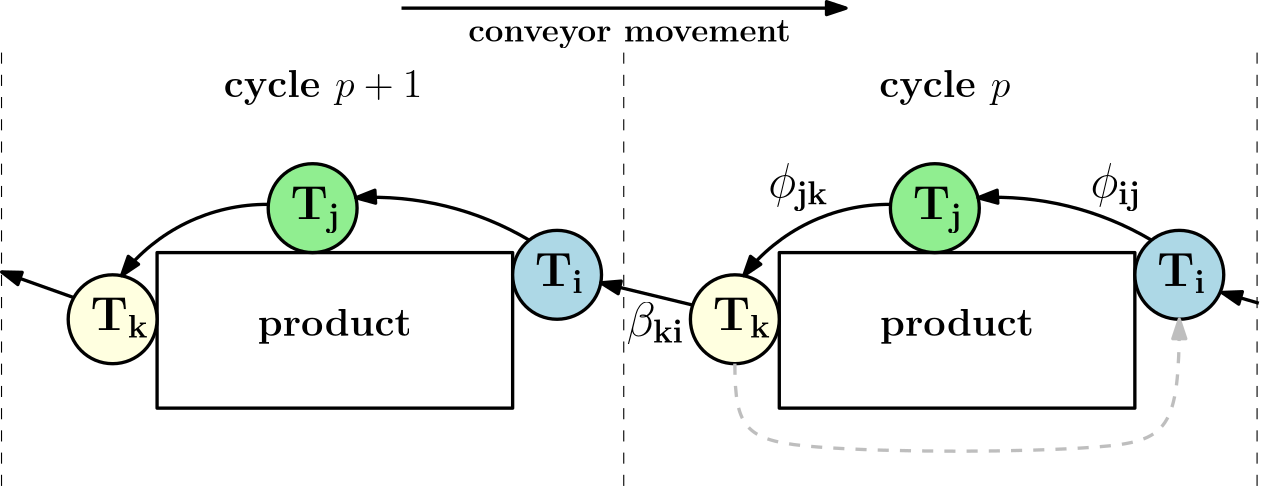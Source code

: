 <?xml version="1.0"?>
<!DOCTYPE ipe SYSTEM "ipe.dtd">
<ipe version="70206" creator="Ipe 7.2.7">
<info created="D:20170509132937" modified="D:20170524082345"/>
<ipestyle name="basic">
<symbol name="arrow/arc(spx)">
<path stroke="sym-stroke" fill="sym-stroke" pen="sym-pen">
0 0 m
-1 0.333 l
-1 -0.333 l
h
</path>
</symbol>
<symbol name="arrow/farc(spx)">
<path stroke="sym-stroke" fill="white" pen="sym-pen">
0 0 m
-1 0.333 l
-1 -0.333 l
h
</path>
</symbol>
<symbol name="arrow/ptarc(spx)">
<path stroke="sym-stroke" fill="sym-stroke" pen="sym-pen">
0 0 m
-1 0.333 l
-0.8 0 l
-1 -0.333 l
h
</path>
</symbol>
<symbol name="arrow/fptarc(spx)">
<path stroke="sym-stroke" fill="white" pen="sym-pen">
0 0 m
-1 0.333 l
-0.8 0 l
-1 -0.333 l
h
</path>
</symbol>
<symbol name="mark/circle(sx)" transformations="translations">
<path fill="sym-stroke">
0.6 0 0 0.6 0 0 e
0.4 0 0 0.4 0 0 e
</path>
</symbol>
<symbol name="mark/disk(sx)" transformations="translations">
<path fill="sym-stroke">
0.6 0 0 0.6 0 0 e
</path>
</symbol>
<symbol name="mark/fdisk(sfx)" transformations="translations">
<group>
<path fill="sym-fill">
0.5 0 0 0.5 0 0 e
</path>
<path fill="sym-stroke" fillrule="eofill">
0.6 0 0 0.6 0 0 e
0.4 0 0 0.4 0 0 e
</path>
</group>
</symbol>
<symbol name="mark/box(sx)" transformations="translations">
<path fill="sym-stroke" fillrule="eofill">
-0.6 -0.6 m
0.6 -0.6 l
0.6 0.6 l
-0.6 0.6 l
h
-0.4 -0.4 m
0.4 -0.4 l
0.4 0.4 l
-0.4 0.4 l
h
</path>
</symbol>
<symbol name="mark/square(sx)" transformations="translations">
<path fill="sym-stroke">
-0.6 -0.6 m
0.6 -0.6 l
0.6 0.6 l
-0.6 0.6 l
h
</path>
</symbol>
<symbol name="mark/fsquare(sfx)" transformations="translations">
<group>
<path fill="sym-fill">
-0.5 -0.5 m
0.5 -0.5 l
0.5 0.5 l
-0.5 0.5 l
h
</path>
<path fill="sym-stroke" fillrule="eofill">
-0.6 -0.6 m
0.6 -0.6 l
0.6 0.6 l
-0.6 0.6 l
h
-0.4 -0.4 m
0.4 -0.4 l
0.4 0.4 l
-0.4 0.4 l
h
</path>
</group>
</symbol>
<symbol name="mark/cross(sx)" transformations="translations">
<group>
<path fill="sym-stroke">
-0.43 -0.57 m
0.57 0.43 l
0.43 0.57 l
-0.57 -0.43 l
h
</path>
<path fill="sym-stroke">
-0.43 0.57 m
0.57 -0.43 l
0.43 -0.57 l
-0.57 0.43 l
h
</path>
</group>
</symbol>
<symbol name="arrow/fnormal(spx)">
<path stroke="sym-stroke" fill="white" pen="sym-pen">
0 0 m
-1 0.333 l
-1 -0.333 l
h
</path>
</symbol>
<symbol name="arrow/pointed(spx)">
<path stroke="sym-stroke" fill="sym-stroke" pen="sym-pen">
0 0 m
-1 0.333 l
-0.8 0 l
-1 -0.333 l
h
</path>
</symbol>
<symbol name="arrow/fpointed(spx)">
<path stroke="sym-stroke" fill="white" pen="sym-pen">
0 0 m
-1 0.333 l
-0.8 0 l
-1 -0.333 l
h
</path>
</symbol>
<symbol name="arrow/linear(spx)">
<path stroke="sym-stroke" pen="sym-pen">
-1 0.333 m
0 0 l
-1 -0.333 l
</path>
</symbol>
<symbol name="arrow/fdouble(spx)">
<path stroke="sym-stroke" fill="white" pen="sym-pen">
0 0 m
-1 0.333 l
-1 -0.333 l
h
-1 0 m
-2 0.333 l
-2 -0.333 l
h
</path>
</symbol>
<symbol name="arrow/double(spx)">
<path stroke="sym-stroke" fill="sym-stroke" pen="sym-pen">
0 0 m
-1 0.333 l
-1 -0.333 l
h
-1 0 m
-2 0.333 l
-2 -0.333 l
h
</path>
</symbol>
<pen name="heavier" value="0.8"/>
<pen name="fat" value="1.2"/>
<pen name="ultrafat" value="2"/>
<symbolsize name="large" value="5"/>
<symbolsize name="small" value="2"/>
<symbolsize name="tiny" value="1.1"/>
<arrowsize name="large" value="10"/>
<arrowsize name="small" value="5"/>
<arrowsize name="tiny" value="3"/>
<color name="red" value="1 0 0"/>
<color name="green" value="0 1 0"/>
<color name="blue" value="0 0 1"/>
<color name="yellow" value="1 1 0"/>
<color name="orange" value="1 0.647 0"/>
<color name="gold" value="1 0.843 0"/>
<color name="purple" value="0.627 0.125 0.941"/>
<color name="gray" value="0.745"/>
<color name="brown" value="0.647 0.165 0.165"/>
<color name="navy" value="0 0 0.502"/>
<color name="pink" value="1 0.753 0.796"/>
<color name="seagreen" value="0.18 0.545 0.341"/>
<color name="turquoise" value="0.251 0.878 0.816"/>
<color name="violet" value="0.933 0.51 0.933"/>
<color name="darkblue" value="0 0 0.545"/>
<color name="darkcyan" value="0 0.545 0.545"/>
<color name="darkgray" value="0.663"/>
<color name="darkgreen" value="0 0.392 0"/>
<color name="darkmagenta" value="0.545 0 0.545"/>
<color name="darkorange" value="1 0.549 0"/>
<color name="darkred" value="0.545 0 0"/>
<color name="lightblue" value="0.678 0.847 0.902"/>
<color name="lightcyan" value="0.878 1 1"/>
<color name="lightgray" value="0.827"/>
<color name="lightgreen" value="0.565 0.933 0.565"/>
<color name="lightyellow" value="1 1 0.878"/>
<dashstyle name="dashed" value="[4] 0"/>
<dashstyle name="dotted" value="[1 3] 0"/>
<dashstyle name="dash dotted" value="[4 2 1 2] 0"/>
<dashstyle name="dash dot dotted" value="[4 2 1 2 1 2] 0"/>
<textsize name="large" value="\large"/>
<textsize name="Large" value="\Large"/>
<textsize name="LARGE" value="\LARGE"/>
<textsize name="huge" value="\huge"/>
<textsize name="Huge" value="\Huge"/>
<textsize name="small" value="\small"/>
<textsize name="footnote" value="\footnotesize"/>
<textsize name="tiny" value="\tiny"/>
<textstyle name="center" begin="\begin{center}" end="\end{center}"/>
<textstyle name="itemize" begin="\begin{itemize}" end="\end{itemize}"/>
<textstyle name="item" begin="\begin{itemize}\item{}" end="\end{itemize}"/>
<gridsize name="4 pts" value="4"/>
<gridsize name="8 pts (~3 mm)" value="8"/>
<gridsize name="16 pts (~6 mm)" value="16"/>
<gridsize name="32 pts (~12 mm)" value="32"/>
<gridsize name="10 pts (~3.5 mm)" value="10"/>
<gridsize name="20 pts (~7 mm)" value="20"/>
<gridsize name="14 pts (~5 mm)" value="14"/>
<gridsize name="28 pts (~10 mm)" value="28"/>
<gridsize name="56 pts (~20 mm)" value="56"/>
<anglesize name="90 deg" value="90"/>
<anglesize name="60 deg" value="60"/>
<anglesize name="45 deg" value="45"/>
<anglesize name="30 deg" value="30"/>
<anglesize name="22.5 deg" value="22.5"/>
<opacity name="10%" value="0.1"/>
<opacity name="30%" value="0.3"/>
<opacity name="50%" value="0.5"/>
<opacity name="75%" value="0.75"/>
<tiling name="falling" angle="-60" step="4" width="1"/>
<tiling name="rising" angle="30" step="4" width="1"/>
</ipestyle>
<page>
<layer name="alpha"/>
<view layers="alpha" active="alpha"/>
<path layer="alpha" stroke="black" dash="dashed">
288 800 m
288 640 l
</path>
<path matrix="1 0 0 1 228 0" stroke="black" dash="dashed">
288 800 m
288 640 l
</path>
<path matrix="1 0 0 1 -224 0" stroke="black" dash="dashed">
288 800 m
288 640 l
</path>
<path matrix="1 0 0 1 232 0" stroke="black" pen="fat">
112 672 m
112 728 l
240 728 l
240 672 l
h
</path>
<path matrix="1 0 0 1 8 0" stroke="black" fill="lightblue" pen="fat">
16 0 0 16 480 720 e
</path>
<path stroke="black" fill="lightgreen" pen="fat">
16 0 0 16 400 744 e
</path>
<path matrix="1 0 0 1 8 -8" stroke="black" fill="lightyellow" pen="fat">
16 0 0 16 320 712 e
</path>
<text matrix="1 0 0 1 0 -4" transformations="translations" pos="480 720" stroke="black" type="label" width="17.704" height="11.814" depth="2.58" valign="baseline" size="LARGE" style="math">\bf{T_i}</text>
<text matrix="1 0 0 1 -88 20" transformations="translations" pos="480 720" stroke="black" type="label" width="18.077" height="11.809" depth="4.91" valign="baseline" size="LARGE" style="math">\bf{T_j}</text>
<text matrix="1 0 0 1 -160 -20" transformations="translations" pos="480 720" stroke="black" type="label" width="21.066" height="11.814" depth="2.58" valign="baseline" size="LARGE" style="math">\bf{T_k}</text>
<path matrix="1 0 0 1 8 0" stroke="black" pen="fat" arrow="normal/normal">
469.976 732.471 m
110.657 0 0 110.657 413.596 637.254 407.555 747.746 a
</path>
<path matrix="1 0 0 1 8 0" stroke="black" pen="fat" arrow="normal/normal">
376.057 745.35 m
66.0574 0 0 66.0574 375.472 679.295 323.196 719.678 a
</path>
<text matrix="1 0 0 1 8 0" transformations="translations" pos="448 748" stroke="black" type="label" width="18.32" height="11.952" depth="4.91" valign="baseline" size="LARGE" style="math">\bf{\phi_{ij}}</text>
<text matrix="1 0 0 1 -108 0" transformations="translations" pos="448 748" stroke="black" type="label" width="21.683" height="11.952" depth="4.91" valign="baseline" size="LARGE" style="math">\bf{\phi_{jk}}</text>
<text matrix="1 0 0 1 -16 0" transformations="translations" pos="396 784" stroke="black" type="label" width="47.141" height="9.962" depth="2.79" valign="baseline" size="Large">\bf{cycle $p$}</text>
<path matrix="1 0 0 1 8 0" stroke="black" pen="fat">
112 672 m
112 728 l
240 728 l
240 672 l
h
</path>
<path matrix="1 0 0 1 -216 0" stroke="black" fill="lightblue" pen="fat">
16 0 0 16 480 720 e
</path>
<path matrix="1 0 0 1 -224 0" stroke="black" fill="lightgreen" pen="fat">
16 0 0 16 400 744 e
</path>
<path matrix="1 0 0 1 -216 -8" stroke="black" fill="lightyellow" pen="fat">
16 0 0 16 320 712 e
</path>
<text matrix="1 0 0 1 -224 -4" transformations="translations" pos="480 720" stroke="black" type="label" width="17.704" height="11.814" depth="2.58" valign="baseline" size="LARGE" style="math">\bf{T_i}</text>
<text matrix="1 0 0 1 -312 20" transformations="translations" pos="480 720" stroke="black" type="label" width="18.077" height="11.809" depth="4.91" valign="baseline" size="LARGE" style="math">\bf{T_j}</text>
<text matrix="1 0 0 1 -384 -20" transformations="translations" pos="480 720" stroke="black" type="label" width="21.066" height="11.814" depth="2.58" valign="baseline" size="LARGE" style="math">\bf{T_k}</text>
<path matrix="1 0 0 1 -216 0" stroke="black" pen="fat" arrow="normal/normal">
469.976 732.471 m
110.657 0 0 110.657 413.596 637.254 407.555 747.746 a
</path>
<path matrix="1 0 0 1 -216 0" stroke="black" pen="fat" arrow="normal/normal">
376.057 745.35 m
66.0574 0 0 66.0574 375.472 679.295 323.196 719.678 a
</path>
<text matrix="1 0 0 1 -252 0" transformations="translations" pos="396 784" stroke="black" type="label" width="71.467" height="9.962" depth="2.79" valign="baseline" size="Large">\bf{cycle $p+1$}</text>
<path stroke="black" pen="fat" arrow="normal/normal">
312.835 709.1 m
279.738 717.115 l
</path>
<text matrix="1 0 0 1 -159.009 -49.8155" transformations="translations" pos="448 748" stroke="black" type="label" width="20.849" height="11.953" depth="3.35" valign="baseline" size="LARGE" style="math">\bf{\beta_{ki}}</text>
<path matrix="0.788883 0 0 1.15921 -156.628 -110.259" stroke="black" pen="fat" arrow="normal/normal">
312.835 709.1 m
279.738 717.115 l
</path>
<path matrix="0.401777 0 0 0.482884 390.933 367.358" stroke="black" pen="fat" arrow="normal/normal">
312.835 709.1 m
279.738 717.115 l
</path>
<path stroke="gray" dash="dashed" pen="fat" arrow="normal/normal">
328 688 m
328 664
336 656
480 656
488 664
488 704 c
</path>
<path matrix="0.909091 0 0 1 33.4545 0" stroke="black" pen="fat" arrow="normal/normal">
192 816 m
368 816 l
</path>
<text matrix="1 0 0 1 -164 20" transformations="translations" pos="396 784" stroke="black" type="label" width="116.182" height="7.595" depth="2.32" valign="baseline" size="large">\bf{conveyor movement}</text>
<text matrix="1 0 0 1 0 -4" transformations="translations" pos="124 712" stroke="black" type="minipage" width="120" height="8.862" depth="3.89" valign="top" size="Large" style="center">\bf{product}</text>
<text matrix="1 0 0 1 224 -4" transformations="translations" pos="124 712" stroke="black" type="minipage" width="120" height="8.862" depth="3.89" valign="top" size="Large" style="center">\bf{product}</text>
</page>
</ipe>
